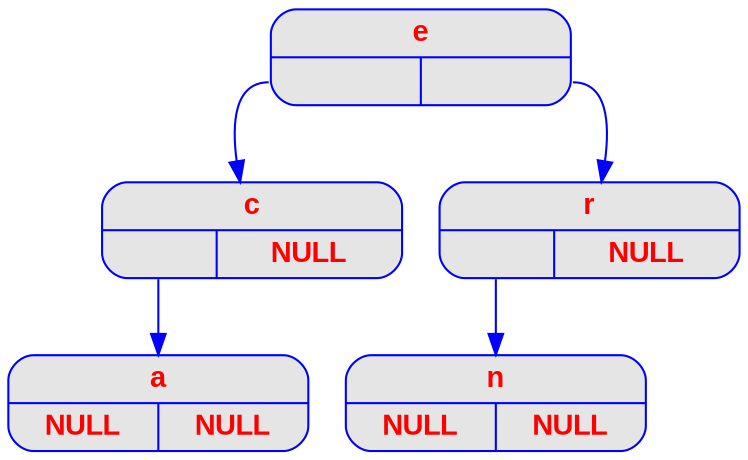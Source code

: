 digraph testA1 {
	node [
		fontname  = "Arial bold" 
		fontsize  = "14"
		fontcolor = "red"
		style     = "rounded, filled"
		shape     = "record"
		fillcolor = "grey90"
		color     = "blue"
		width     = "2"
	]

	edge [
		color     = "blue"
	]

e [label = "{<c> e | { <g> | <d>}}"];
e:g -> c;
c [label = "{<c> c | { <g> | <d>}}"];
c [label = "{<c> c | { <g> | <d> NULL}}"];
c:g -> a;
a [label = "{<c> a | { <g> | <d>}}"];
a [label = "{<c> a | { <g> NULL | <d> NULL}}"];
e:d -> r;
r [label = "{<c> r | { <g> | <d>}}"];
r [label = "{<c> r | { <g> | <d> NULL}}"];
r:g -> n;
n [label = "{<c> n | { <g> | <d>}}"];
n [label = "{<c> n | { <g> NULL | <d> NULL}}"];
}

